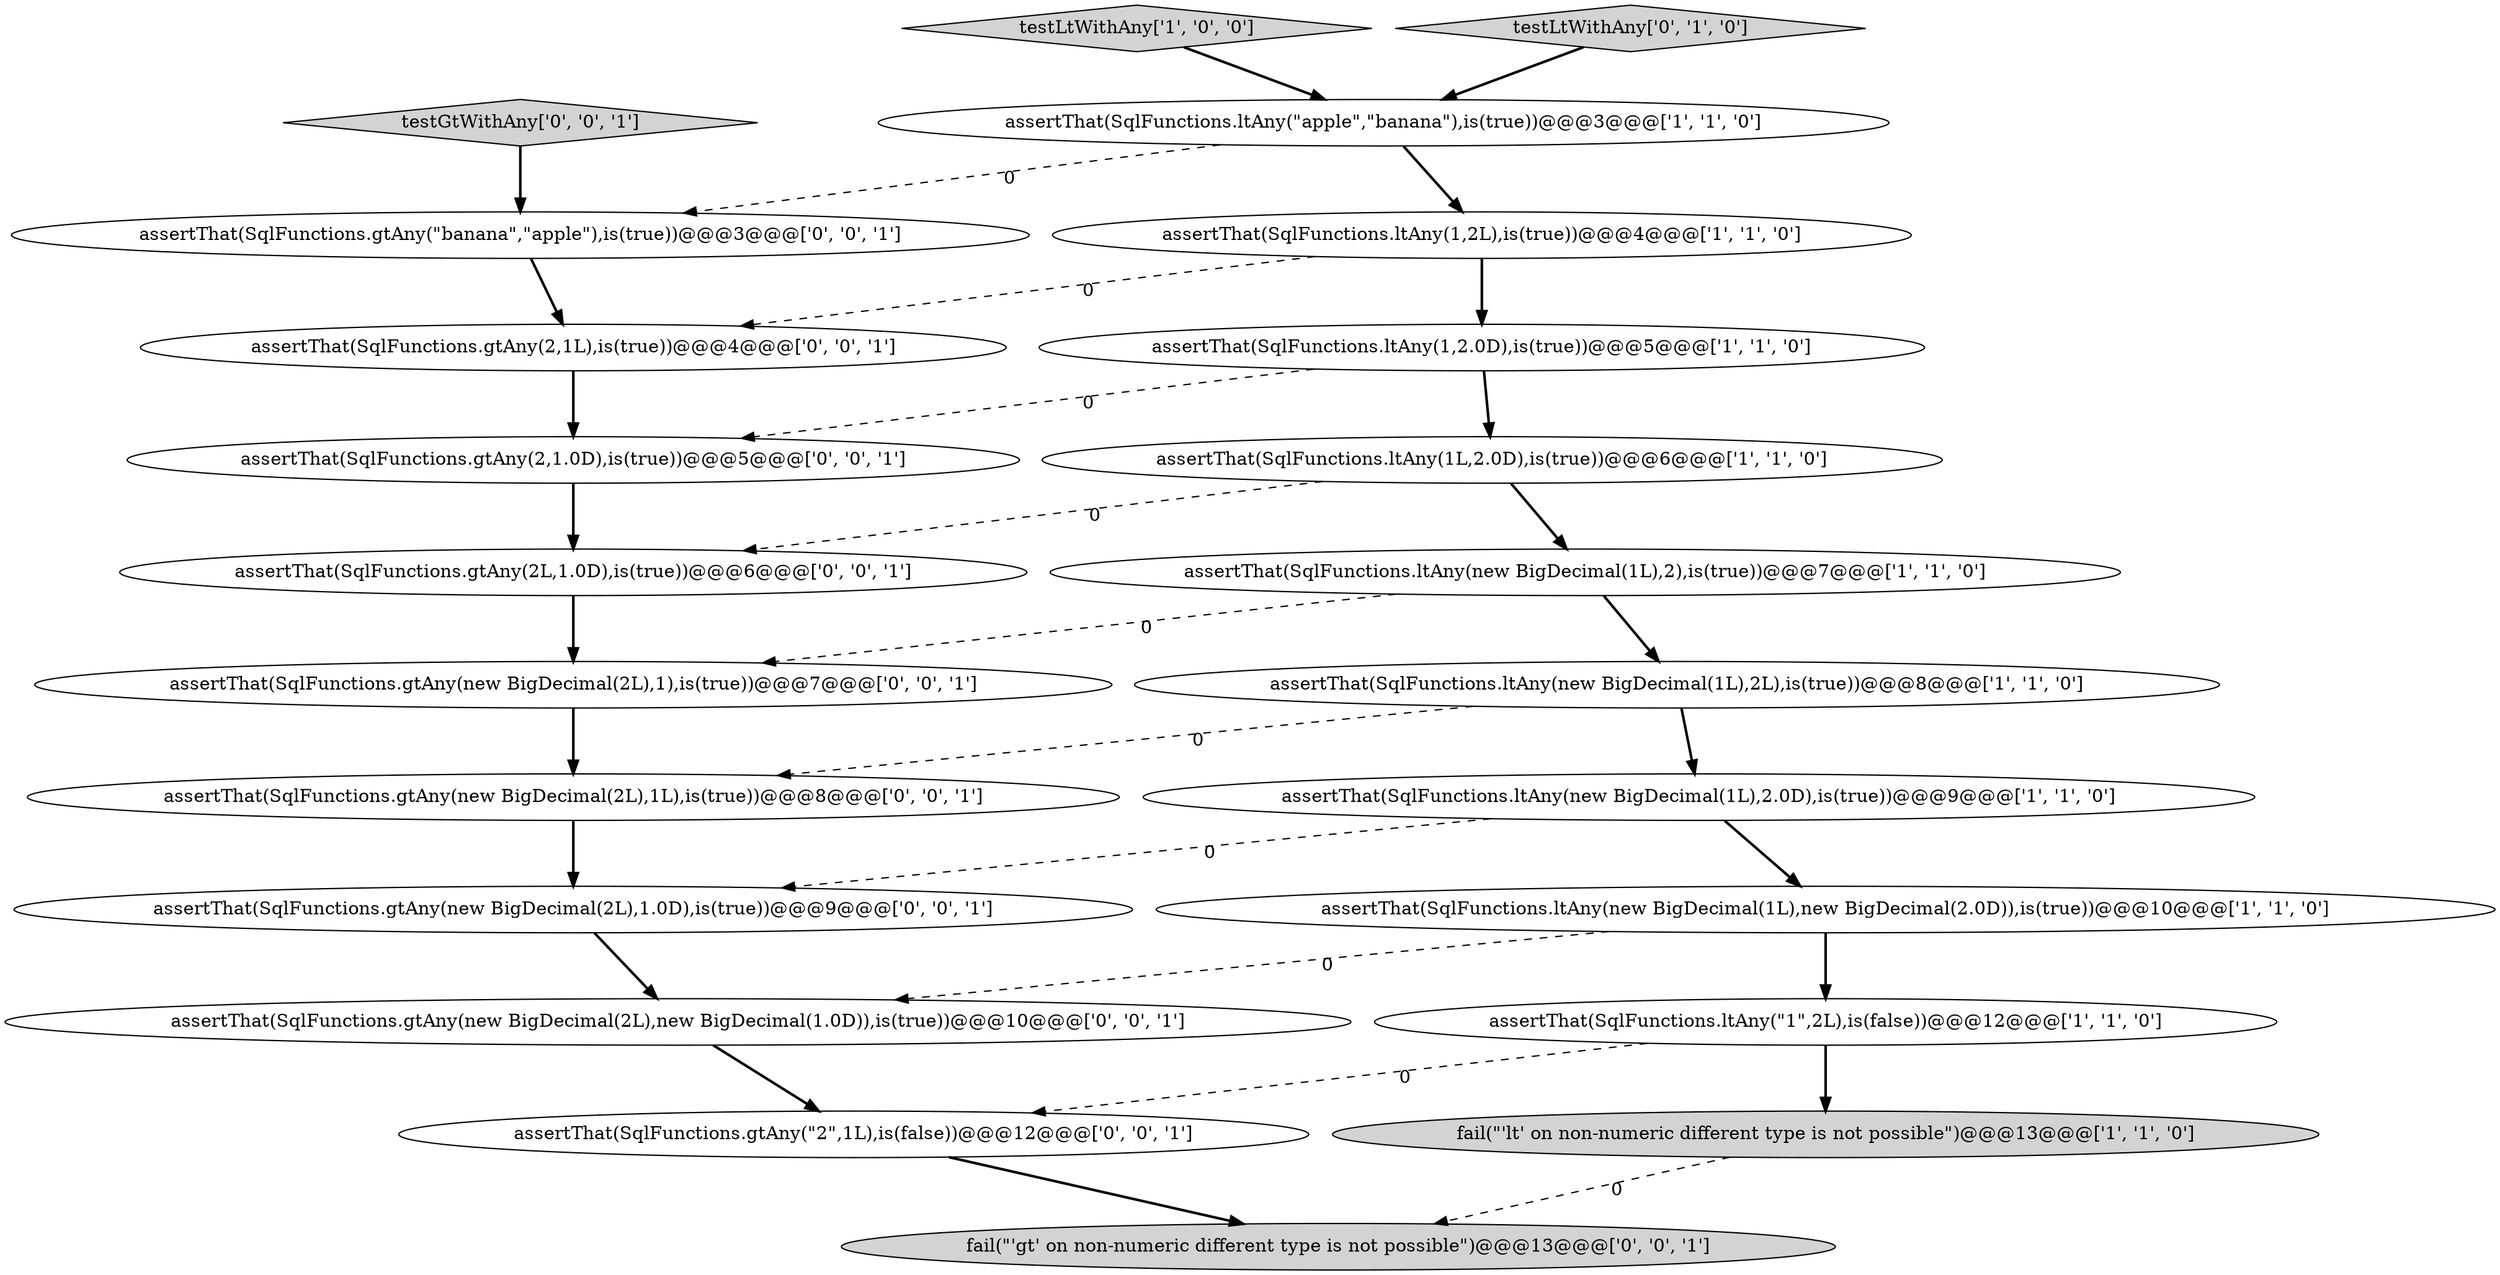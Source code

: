 digraph {
6 [style = filled, label = "assertThat(SqlFunctions.ltAny(1L,2.0D),is(true))@@@6@@@['1', '1', '0']", fillcolor = white, shape = ellipse image = "AAA0AAABBB1BBB"];
20 [style = filled, label = "assertThat(SqlFunctions.gtAny(\"banana\",\"apple\"),is(true))@@@3@@@['0', '0', '1']", fillcolor = white, shape = ellipse image = "AAA0AAABBB3BBB"];
2 [style = filled, label = "assertThat(SqlFunctions.ltAny(1,2.0D),is(true))@@@5@@@['1', '1', '0']", fillcolor = white, shape = ellipse image = "AAA0AAABBB1BBB"];
0 [style = filled, label = "assertThat(SqlFunctions.ltAny(new BigDecimal(1L),2L),is(true))@@@8@@@['1', '1', '0']", fillcolor = white, shape = ellipse image = "AAA0AAABBB1BBB"];
7 [style = filled, label = "fail(\"'lt' on non-numeric different type is not possible\")@@@13@@@['1', '1', '0']", fillcolor = lightgray, shape = ellipse image = "AAA0AAABBB1BBB"];
14 [style = filled, label = "assertThat(SqlFunctions.gtAny(new BigDecimal(2L),1),is(true))@@@7@@@['0', '0', '1']", fillcolor = white, shape = ellipse image = "AAA0AAABBB3BBB"];
18 [style = filled, label = "assertThat(SqlFunctions.gtAny(new BigDecimal(2L),1L),is(true))@@@8@@@['0', '0', '1']", fillcolor = white, shape = ellipse image = "AAA0AAABBB3BBB"];
10 [style = filled, label = "assertThat(SqlFunctions.ltAny(1,2L),is(true))@@@4@@@['1', '1', '0']", fillcolor = white, shape = ellipse image = "AAA0AAABBB1BBB"];
21 [style = filled, label = "assertThat(SqlFunctions.gtAny(new BigDecimal(2L),new BigDecimal(1.0D)),is(true))@@@10@@@['0', '0', '1']", fillcolor = white, shape = ellipse image = "AAA0AAABBB3BBB"];
4 [style = filled, label = "testLtWithAny['1', '0', '0']", fillcolor = lightgray, shape = diamond image = "AAA0AAABBB1BBB"];
8 [style = filled, label = "assertThat(SqlFunctions.ltAny(\"1\",2L),is(false))@@@12@@@['1', '1', '0']", fillcolor = white, shape = ellipse image = "AAA0AAABBB1BBB"];
19 [style = filled, label = "testGtWithAny['0', '0', '1']", fillcolor = lightgray, shape = diamond image = "AAA0AAABBB3BBB"];
5 [style = filled, label = "assertThat(SqlFunctions.ltAny(new BigDecimal(1L),new BigDecimal(2.0D)),is(true))@@@10@@@['1', '1', '0']", fillcolor = white, shape = ellipse image = "AAA0AAABBB1BBB"];
1 [style = filled, label = "assertThat(SqlFunctions.ltAny(\"apple\",\"banana\"),is(true))@@@3@@@['1', '1', '0']", fillcolor = white, shape = ellipse image = "AAA0AAABBB1BBB"];
16 [style = filled, label = "assertThat(SqlFunctions.gtAny(new BigDecimal(2L),1.0D),is(true))@@@9@@@['0', '0', '1']", fillcolor = white, shape = ellipse image = "AAA0AAABBB3BBB"];
9 [style = filled, label = "assertThat(SqlFunctions.ltAny(new BigDecimal(1L),2.0D),is(true))@@@9@@@['1', '1', '0']", fillcolor = white, shape = ellipse image = "AAA0AAABBB1BBB"];
13 [style = filled, label = "fail(\"'gt' on non-numeric different type is not possible\")@@@13@@@['0', '0', '1']", fillcolor = lightgray, shape = ellipse image = "AAA0AAABBB3BBB"];
22 [style = filled, label = "assertThat(SqlFunctions.gtAny(2,1.0D),is(true))@@@5@@@['0', '0', '1']", fillcolor = white, shape = ellipse image = "AAA0AAABBB3BBB"];
17 [style = filled, label = "assertThat(SqlFunctions.gtAny(\"2\",1L),is(false))@@@12@@@['0', '0', '1']", fillcolor = white, shape = ellipse image = "AAA0AAABBB3BBB"];
12 [style = filled, label = "assertThat(SqlFunctions.gtAny(2,1L),is(true))@@@4@@@['0', '0', '1']", fillcolor = white, shape = ellipse image = "AAA0AAABBB3BBB"];
3 [style = filled, label = "assertThat(SqlFunctions.ltAny(new BigDecimal(1L),2),is(true))@@@7@@@['1', '1', '0']", fillcolor = white, shape = ellipse image = "AAA0AAABBB1BBB"];
15 [style = filled, label = "assertThat(SqlFunctions.gtAny(2L,1.0D),is(true))@@@6@@@['0', '0', '1']", fillcolor = white, shape = ellipse image = "AAA0AAABBB3BBB"];
11 [style = filled, label = "testLtWithAny['0', '1', '0']", fillcolor = lightgray, shape = diamond image = "AAA0AAABBB2BBB"];
6->3 [style = bold, label=""];
5->8 [style = bold, label=""];
0->9 [style = bold, label=""];
9->16 [style = dashed, label="0"];
22->15 [style = bold, label=""];
15->14 [style = bold, label=""];
11->1 [style = bold, label=""];
2->6 [style = bold, label=""];
19->20 [style = bold, label=""];
10->12 [style = dashed, label="0"];
3->0 [style = bold, label=""];
8->7 [style = bold, label=""];
1->20 [style = dashed, label="0"];
6->15 [style = dashed, label="0"];
16->21 [style = bold, label=""];
20->12 [style = bold, label=""];
7->13 [style = dashed, label="0"];
9->5 [style = bold, label=""];
5->21 [style = dashed, label="0"];
0->18 [style = dashed, label="0"];
8->17 [style = dashed, label="0"];
14->18 [style = bold, label=""];
10->2 [style = bold, label=""];
4->1 [style = bold, label=""];
17->13 [style = bold, label=""];
3->14 [style = dashed, label="0"];
1->10 [style = bold, label=""];
2->22 [style = dashed, label="0"];
21->17 [style = bold, label=""];
12->22 [style = bold, label=""];
18->16 [style = bold, label=""];
}
